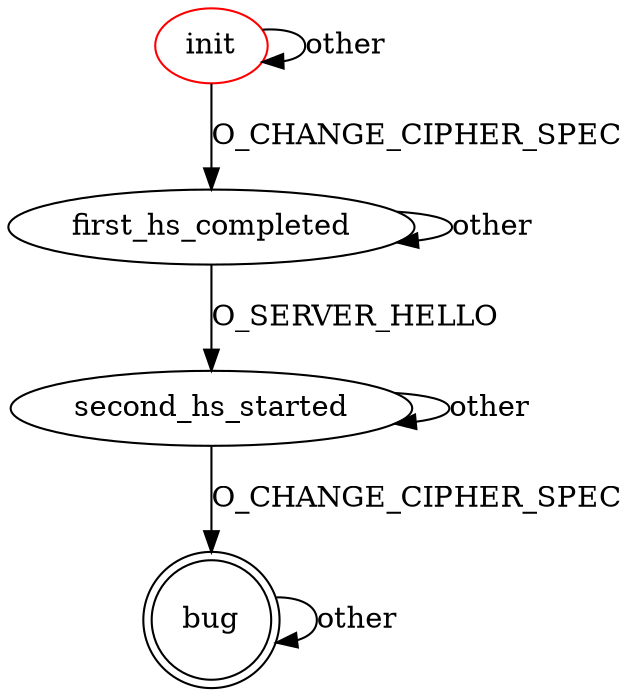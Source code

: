 digraph G {
label=""
init [color="red"]
first_hs_completed
second_hs_started
bug [shape="doublecircle"]

init -> init [label="other"]
init -> first_hs_completed [label="O_CHANGE_CIPHER_SPEC"]

first_hs_completed -> first_hs_completed [label="other"]
first_hs_completed -> second_hs_started  [label="O_SERVER_HELLO"]

second_hs_started -> second_hs_started [label="other"]
second_hs_started -> bug [label="O_CHANGE_CIPHER_SPEC"]

bug -> bug [label="other"]
}
